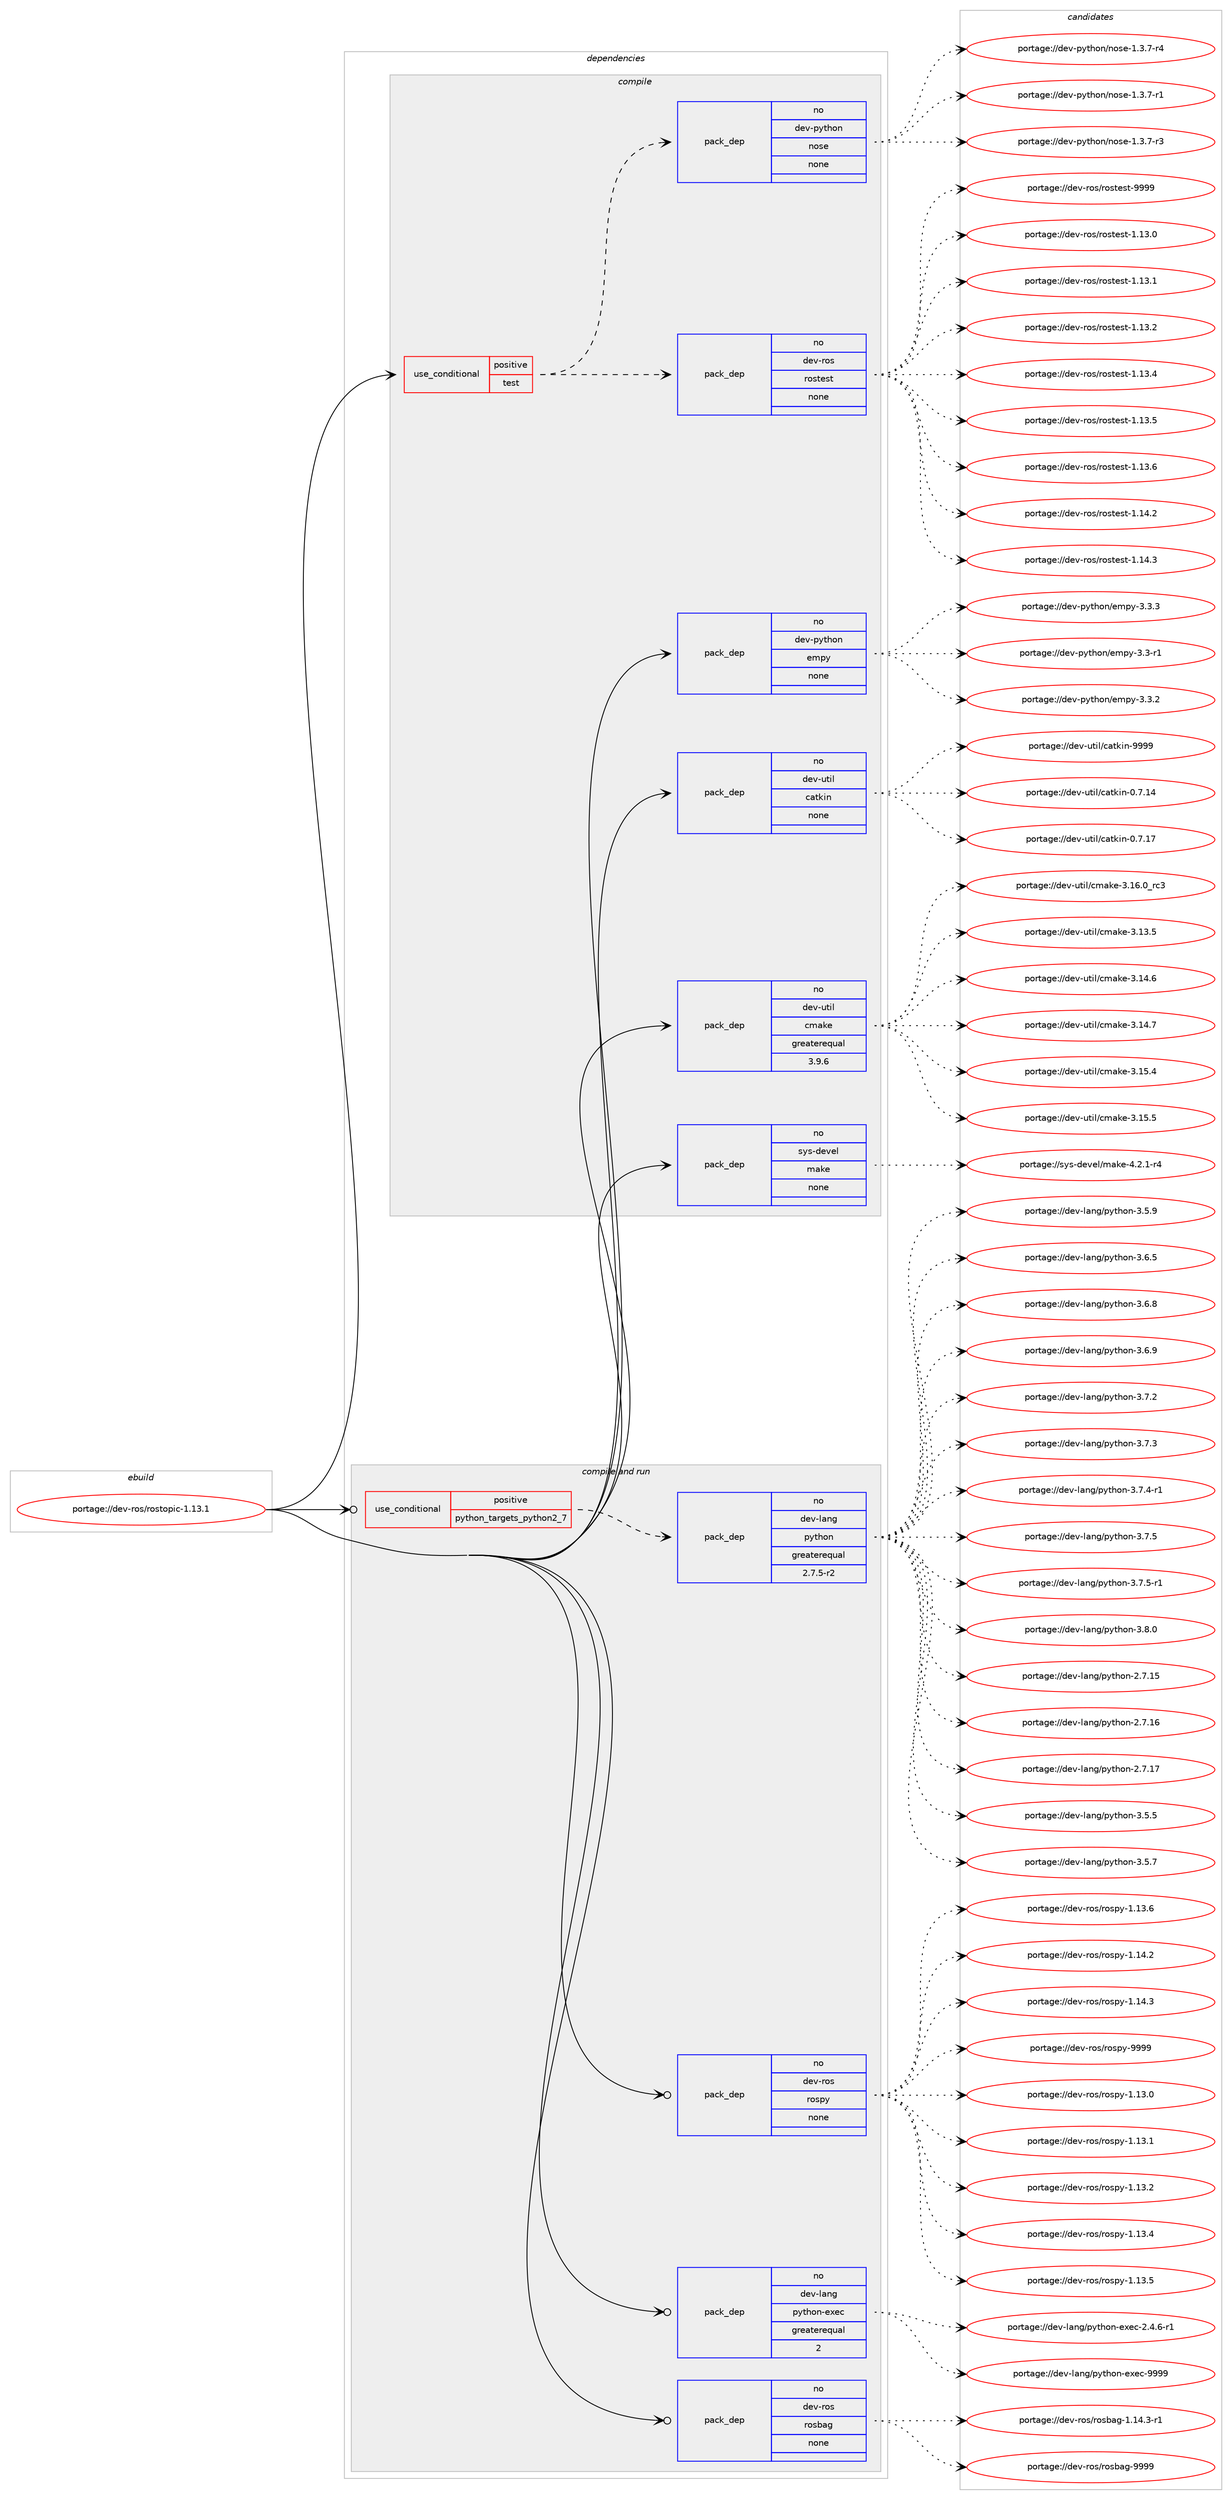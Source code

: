 digraph prolog {

# *************
# Graph options
# *************

newrank=true;
concentrate=true;
compound=true;
graph [rankdir=LR,fontname=Helvetica,fontsize=10,ranksep=1.5];#, ranksep=2.5, nodesep=0.2];
edge  [arrowhead=vee];
node  [fontname=Helvetica,fontsize=10];

# **********
# The ebuild
# **********

subgraph cluster_leftcol {
color=gray;
rank=same;
label=<<i>ebuild</i>>;
id [label="portage://dev-ros/rostopic-1.13.1", color=red, width=4, href="../dev-ros/rostopic-1.13.1.svg"];
}

# ****************
# The dependencies
# ****************

subgraph cluster_midcol {
color=gray;
label=<<i>dependencies</i>>;
subgraph cluster_compile {
fillcolor="#eeeeee";
style=filled;
label=<<i>compile</i>>;
subgraph cond44498 {
dependency199759 [label=<<TABLE BORDER="0" CELLBORDER="1" CELLSPACING="0" CELLPADDING="4"><TR><TD ROWSPAN="3" CELLPADDING="10">use_conditional</TD></TR><TR><TD>positive</TD></TR><TR><TD>test</TD></TR></TABLE>>, shape=none, color=red];
subgraph pack151833 {
dependency199760 [label=<<TABLE BORDER="0" CELLBORDER="1" CELLSPACING="0" CELLPADDING="4" WIDTH="220"><TR><TD ROWSPAN="6" CELLPADDING="30">pack_dep</TD></TR><TR><TD WIDTH="110">no</TD></TR><TR><TD>dev-ros</TD></TR><TR><TD>rostest</TD></TR><TR><TD>none</TD></TR><TR><TD></TD></TR></TABLE>>, shape=none, color=blue];
}
dependency199759:e -> dependency199760:w [weight=20,style="dashed",arrowhead="vee"];
subgraph pack151834 {
dependency199761 [label=<<TABLE BORDER="0" CELLBORDER="1" CELLSPACING="0" CELLPADDING="4" WIDTH="220"><TR><TD ROWSPAN="6" CELLPADDING="30">pack_dep</TD></TR><TR><TD WIDTH="110">no</TD></TR><TR><TD>dev-python</TD></TR><TR><TD>nose</TD></TR><TR><TD>none</TD></TR><TR><TD></TD></TR></TABLE>>, shape=none, color=blue];
}
dependency199759:e -> dependency199761:w [weight=20,style="dashed",arrowhead="vee"];
}
id:e -> dependency199759:w [weight=20,style="solid",arrowhead="vee"];
subgraph pack151835 {
dependency199762 [label=<<TABLE BORDER="0" CELLBORDER="1" CELLSPACING="0" CELLPADDING="4" WIDTH="220"><TR><TD ROWSPAN="6" CELLPADDING="30">pack_dep</TD></TR><TR><TD WIDTH="110">no</TD></TR><TR><TD>dev-python</TD></TR><TR><TD>empy</TD></TR><TR><TD>none</TD></TR><TR><TD></TD></TR></TABLE>>, shape=none, color=blue];
}
id:e -> dependency199762:w [weight=20,style="solid",arrowhead="vee"];
subgraph pack151836 {
dependency199763 [label=<<TABLE BORDER="0" CELLBORDER="1" CELLSPACING="0" CELLPADDING="4" WIDTH="220"><TR><TD ROWSPAN="6" CELLPADDING="30">pack_dep</TD></TR><TR><TD WIDTH="110">no</TD></TR><TR><TD>dev-util</TD></TR><TR><TD>catkin</TD></TR><TR><TD>none</TD></TR><TR><TD></TD></TR></TABLE>>, shape=none, color=blue];
}
id:e -> dependency199763:w [weight=20,style="solid",arrowhead="vee"];
subgraph pack151837 {
dependency199764 [label=<<TABLE BORDER="0" CELLBORDER="1" CELLSPACING="0" CELLPADDING="4" WIDTH="220"><TR><TD ROWSPAN="6" CELLPADDING="30">pack_dep</TD></TR><TR><TD WIDTH="110">no</TD></TR><TR><TD>dev-util</TD></TR><TR><TD>cmake</TD></TR><TR><TD>greaterequal</TD></TR><TR><TD>3.9.6</TD></TR></TABLE>>, shape=none, color=blue];
}
id:e -> dependency199764:w [weight=20,style="solid",arrowhead="vee"];
subgraph pack151838 {
dependency199765 [label=<<TABLE BORDER="0" CELLBORDER="1" CELLSPACING="0" CELLPADDING="4" WIDTH="220"><TR><TD ROWSPAN="6" CELLPADDING="30">pack_dep</TD></TR><TR><TD WIDTH="110">no</TD></TR><TR><TD>sys-devel</TD></TR><TR><TD>make</TD></TR><TR><TD>none</TD></TR><TR><TD></TD></TR></TABLE>>, shape=none, color=blue];
}
id:e -> dependency199765:w [weight=20,style="solid",arrowhead="vee"];
}
subgraph cluster_compileandrun {
fillcolor="#eeeeee";
style=filled;
label=<<i>compile and run</i>>;
subgraph cond44499 {
dependency199766 [label=<<TABLE BORDER="0" CELLBORDER="1" CELLSPACING="0" CELLPADDING="4"><TR><TD ROWSPAN="3" CELLPADDING="10">use_conditional</TD></TR><TR><TD>positive</TD></TR><TR><TD>python_targets_python2_7</TD></TR></TABLE>>, shape=none, color=red];
subgraph pack151839 {
dependency199767 [label=<<TABLE BORDER="0" CELLBORDER="1" CELLSPACING="0" CELLPADDING="4" WIDTH="220"><TR><TD ROWSPAN="6" CELLPADDING="30">pack_dep</TD></TR><TR><TD WIDTH="110">no</TD></TR><TR><TD>dev-lang</TD></TR><TR><TD>python</TD></TR><TR><TD>greaterequal</TD></TR><TR><TD>2.7.5-r2</TD></TR></TABLE>>, shape=none, color=blue];
}
dependency199766:e -> dependency199767:w [weight=20,style="dashed",arrowhead="vee"];
}
id:e -> dependency199766:w [weight=20,style="solid",arrowhead="odotvee"];
subgraph pack151840 {
dependency199768 [label=<<TABLE BORDER="0" CELLBORDER="1" CELLSPACING="0" CELLPADDING="4" WIDTH="220"><TR><TD ROWSPAN="6" CELLPADDING="30">pack_dep</TD></TR><TR><TD WIDTH="110">no</TD></TR><TR><TD>dev-lang</TD></TR><TR><TD>python-exec</TD></TR><TR><TD>greaterequal</TD></TR><TR><TD>2</TD></TR></TABLE>>, shape=none, color=blue];
}
id:e -> dependency199768:w [weight=20,style="solid",arrowhead="odotvee"];
subgraph pack151841 {
dependency199769 [label=<<TABLE BORDER="0" CELLBORDER="1" CELLSPACING="0" CELLPADDING="4" WIDTH="220"><TR><TD ROWSPAN="6" CELLPADDING="30">pack_dep</TD></TR><TR><TD WIDTH="110">no</TD></TR><TR><TD>dev-ros</TD></TR><TR><TD>rosbag</TD></TR><TR><TD>none</TD></TR><TR><TD></TD></TR></TABLE>>, shape=none, color=blue];
}
id:e -> dependency199769:w [weight=20,style="solid",arrowhead="odotvee"];
subgraph pack151842 {
dependency199770 [label=<<TABLE BORDER="0" CELLBORDER="1" CELLSPACING="0" CELLPADDING="4" WIDTH="220"><TR><TD ROWSPAN="6" CELLPADDING="30">pack_dep</TD></TR><TR><TD WIDTH="110">no</TD></TR><TR><TD>dev-ros</TD></TR><TR><TD>rospy</TD></TR><TR><TD>none</TD></TR><TR><TD></TD></TR></TABLE>>, shape=none, color=blue];
}
id:e -> dependency199770:w [weight=20,style="solid",arrowhead="odotvee"];
}
subgraph cluster_run {
fillcolor="#eeeeee";
style=filled;
label=<<i>run</i>>;
}
}

# **************
# The candidates
# **************

subgraph cluster_choices {
rank=same;
color=gray;
label=<<i>candidates</i>>;

subgraph choice151833 {
color=black;
nodesep=1;
choiceportage100101118451141111154711411111511610111511645494649514648 [label="portage://dev-ros/rostest-1.13.0", color=red, width=4,href="../dev-ros/rostest-1.13.0.svg"];
choiceportage100101118451141111154711411111511610111511645494649514649 [label="portage://dev-ros/rostest-1.13.1", color=red, width=4,href="../dev-ros/rostest-1.13.1.svg"];
choiceportage100101118451141111154711411111511610111511645494649514650 [label="portage://dev-ros/rostest-1.13.2", color=red, width=4,href="../dev-ros/rostest-1.13.2.svg"];
choiceportage100101118451141111154711411111511610111511645494649514652 [label="portage://dev-ros/rostest-1.13.4", color=red, width=4,href="../dev-ros/rostest-1.13.4.svg"];
choiceportage100101118451141111154711411111511610111511645494649514653 [label="portage://dev-ros/rostest-1.13.5", color=red, width=4,href="../dev-ros/rostest-1.13.5.svg"];
choiceportage100101118451141111154711411111511610111511645494649514654 [label="portage://dev-ros/rostest-1.13.6", color=red, width=4,href="../dev-ros/rostest-1.13.6.svg"];
choiceportage100101118451141111154711411111511610111511645494649524650 [label="portage://dev-ros/rostest-1.14.2", color=red, width=4,href="../dev-ros/rostest-1.14.2.svg"];
choiceportage100101118451141111154711411111511610111511645494649524651 [label="portage://dev-ros/rostest-1.14.3", color=red, width=4,href="../dev-ros/rostest-1.14.3.svg"];
choiceportage10010111845114111115471141111151161011151164557575757 [label="portage://dev-ros/rostest-9999", color=red, width=4,href="../dev-ros/rostest-9999.svg"];
dependency199760:e -> choiceportage100101118451141111154711411111511610111511645494649514648:w [style=dotted,weight="100"];
dependency199760:e -> choiceportage100101118451141111154711411111511610111511645494649514649:w [style=dotted,weight="100"];
dependency199760:e -> choiceportage100101118451141111154711411111511610111511645494649514650:w [style=dotted,weight="100"];
dependency199760:e -> choiceportage100101118451141111154711411111511610111511645494649514652:w [style=dotted,weight="100"];
dependency199760:e -> choiceportage100101118451141111154711411111511610111511645494649514653:w [style=dotted,weight="100"];
dependency199760:e -> choiceportage100101118451141111154711411111511610111511645494649514654:w [style=dotted,weight="100"];
dependency199760:e -> choiceportage100101118451141111154711411111511610111511645494649524650:w [style=dotted,weight="100"];
dependency199760:e -> choiceportage100101118451141111154711411111511610111511645494649524651:w [style=dotted,weight="100"];
dependency199760:e -> choiceportage10010111845114111115471141111151161011151164557575757:w [style=dotted,weight="100"];
}
subgraph choice151834 {
color=black;
nodesep=1;
choiceportage10010111845112121116104111110471101111151014549465146554511449 [label="portage://dev-python/nose-1.3.7-r1", color=red, width=4,href="../dev-python/nose-1.3.7-r1.svg"];
choiceportage10010111845112121116104111110471101111151014549465146554511451 [label="portage://dev-python/nose-1.3.7-r3", color=red, width=4,href="../dev-python/nose-1.3.7-r3.svg"];
choiceportage10010111845112121116104111110471101111151014549465146554511452 [label="portage://dev-python/nose-1.3.7-r4", color=red, width=4,href="../dev-python/nose-1.3.7-r4.svg"];
dependency199761:e -> choiceportage10010111845112121116104111110471101111151014549465146554511449:w [style=dotted,weight="100"];
dependency199761:e -> choiceportage10010111845112121116104111110471101111151014549465146554511451:w [style=dotted,weight="100"];
dependency199761:e -> choiceportage10010111845112121116104111110471101111151014549465146554511452:w [style=dotted,weight="100"];
}
subgraph choice151835 {
color=black;
nodesep=1;
choiceportage1001011184511212111610411111047101109112121455146514511449 [label="portage://dev-python/empy-3.3-r1", color=red, width=4,href="../dev-python/empy-3.3-r1.svg"];
choiceportage1001011184511212111610411111047101109112121455146514650 [label="portage://dev-python/empy-3.3.2", color=red, width=4,href="../dev-python/empy-3.3.2.svg"];
choiceportage1001011184511212111610411111047101109112121455146514651 [label="portage://dev-python/empy-3.3.3", color=red, width=4,href="../dev-python/empy-3.3.3.svg"];
dependency199762:e -> choiceportage1001011184511212111610411111047101109112121455146514511449:w [style=dotted,weight="100"];
dependency199762:e -> choiceportage1001011184511212111610411111047101109112121455146514650:w [style=dotted,weight="100"];
dependency199762:e -> choiceportage1001011184511212111610411111047101109112121455146514651:w [style=dotted,weight="100"];
}
subgraph choice151836 {
color=black;
nodesep=1;
choiceportage1001011184511711610510847999711610710511045484655464952 [label="portage://dev-util/catkin-0.7.14", color=red, width=4,href="../dev-util/catkin-0.7.14.svg"];
choiceportage1001011184511711610510847999711610710511045484655464955 [label="portage://dev-util/catkin-0.7.17", color=red, width=4,href="../dev-util/catkin-0.7.17.svg"];
choiceportage100101118451171161051084799971161071051104557575757 [label="portage://dev-util/catkin-9999", color=red, width=4,href="../dev-util/catkin-9999.svg"];
dependency199763:e -> choiceportage1001011184511711610510847999711610710511045484655464952:w [style=dotted,weight="100"];
dependency199763:e -> choiceportage1001011184511711610510847999711610710511045484655464955:w [style=dotted,weight="100"];
dependency199763:e -> choiceportage100101118451171161051084799971161071051104557575757:w [style=dotted,weight="100"];
}
subgraph choice151837 {
color=black;
nodesep=1;
choiceportage1001011184511711610510847991099710710145514649514653 [label="portage://dev-util/cmake-3.13.5", color=red, width=4,href="../dev-util/cmake-3.13.5.svg"];
choiceportage1001011184511711610510847991099710710145514649524654 [label="portage://dev-util/cmake-3.14.6", color=red, width=4,href="../dev-util/cmake-3.14.6.svg"];
choiceportage1001011184511711610510847991099710710145514649524655 [label="portage://dev-util/cmake-3.14.7", color=red, width=4,href="../dev-util/cmake-3.14.7.svg"];
choiceportage1001011184511711610510847991099710710145514649534652 [label="portage://dev-util/cmake-3.15.4", color=red, width=4,href="../dev-util/cmake-3.15.4.svg"];
choiceportage1001011184511711610510847991099710710145514649534653 [label="portage://dev-util/cmake-3.15.5", color=red, width=4,href="../dev-util/cmake-3.15.5.svg"];
choiceportage1001011184511711610510847991099710710145514649544648951149951 [label="portage://dev-util/cmake-3.16.0_rc3", color=red, width=4,href="../dev-util/cmake-3.16.0_rc3.svg"];
dependency199764:e -> choiceportage1001011184511711610510847991099710710145514649514653:w [style=dotted,weight="100"];
dependency199764:e -> choiceportage1001011184511711610510847991099710710145514649524654:w [style=dotted,weight="100"];
dependency199764:e -> choiceportage1001011184511711610510847991099710710145514649524655:w [style=dotted,weight="100"];
dependency199764:e -> choiceportage1001011184511711610510847991099710710145514649534652:w [style=dotted,weight="100"];
dependency199764:e -> choiceportage1001011184511711610510847991099710710145514649534653:w [style=dotted,weight="100"];
dependency199764:e -> choiceportage1001011184511711610510847991099710710145514649544648951149951:w [style=dotted,weight="100"];
}
subgraph choice151838 {
color=black;
nodesep=1;
choiceportage1151211154510010111810110847109971071014552465046494511452 [label="portage://sys-devel/make-4.2.1-r4", color=red, width=4,href="../sys-devel/make-4.2.1-r4.svg"];
dependency199765:e -> choiceportage1151211154510010111810110847109971071014552465046494511452:w [style=dotted,weight="100"];
}
subgraph choice151839 {
color=black;
nodesep=1;
choiceportage10010111845108971101034711212111610411111045504655464953 [label="portage://dev-lang/python-2.7.15", color=red, width=4,href="../dev-lang/python-2.7.15.svg"];
choiceportage10010111845108971101034711212111610411111045504655464954 [label="portage://dev-lang/python-2.7.16", color=red, width=4,href="../dev-lang/python-2.7.16.svg"];
choiceportage10010111845108971101034711212111610411111045504655464955 [label="portage://dev-lang/python-2.7.17", color=red, width=4,href="../dev-lang/python-2.7.17.svg"];
choiceportage100101118451089711010347112121116104111110455146534653 [label="portage://dev-lang/python-3.5.5", color=red, width=4,href="../dev-lang/python-3.5.5.svg"];
choiceportage100101118451089711010347112121116104111110455146534655 [label="portage://dev-lang/python-3.5.7", color=red, width=4,href="../dev-lang/python-3.5.7.svg"];
choiceportage100101118451089711010347112121116104111110455146534657 [label="portage://dev-lang/python-3.5.9", color=red, width=4,href="../dev-lang/python-3.5.9.svg"];
choiceportage100101118451089711010347112121116104111110455146544653 [label="portage://dev-lang/python-3.6.5", color=red, width=4,href="../dev-lang/python-3.6.5.svg"];
choiceportage100101118451089711010347112121116104111110455146544656 [label="portage://dev-lang/python-3.6.8", color=red, width=4,href="../dev-lang/python-3.6.8.svg"];
choiceportage100101118451089711010347112121116104111110455146544657 [label="portage://dev-lang/python-3.6.9", color=red, width=4,href="../dev-lang/python-3.6.9.svg"];
choiceportage100101118451089711010347112121116104111110455146554650 [label="portage://dev-lang/python-3.7.2", color=red, width=4,href="../dev-lang/python-3.7.2.svg"];
choiceportage100101118451089711010347112121116104111110455146554651 [label="portage://dev-lang/python-3.7.3", color=red, width=4,href="../dev-lang/python-3.7.3.svg"];
choiceportage1001011184510897110103471121211161041111104551465546524511449 [label="portage://dev-lang/python-3.7.4-r1", color=red, width=4,href="../dev-lang/python-3.7.4-r1.svg"];
choiceportage100101118451089711010347112121116104111110455146554653 [label="portage://dev-lang/python-3.7.5", color=red, width=4,href="../dev-lang/python-3.7.5.svg"];
choiceportage1001011184510897110103471121211161041111104551465546534511449 [label="portage://dev-lang/python-3.7.5-r1", color=red, width=4,href="../dev-lang/python-3.7.5-r1.svg"];
choiceportage100101118451089711010347112121116104111110455146564648 [label="portage://dev-lang/python-3.8.0", color=red, width=4,href="../dev-lang/python-3.8.0.svg"];
dependency199767:e -> choiceportage10010111845108971101034711212111610411111045504655464953:w [style=dotted,weight="100"];
dependency199767:e -> choiceportage10010111845108971101034711212111610411111045504655464954:w [style=dotted,weight="100"];
dependency199767:e -> choiceportage10010111845108971101034711212111610411111045504655464955:w [style=dotted,weight="100"];
dependency199767:e -> choiceportage100101118451089711010347112121116104111110455146534653:w [style=dotted,weight="100"];
dependency199767:e -> choiceportage100101118451089711010347112121116104111110455146534655:w [style=dotted,weight="100"];
dependency199767:e -> choiceportage100101118451089711010347112121116104111110455146534657:w [style=dotted,weight="100"];
dependency199767:e -> choiceportage100101118451089711010347112121116104111110455146544653:w [style=dotted,weight="100"];
dependency199767:e -> choiceportage100101118451089711010347112121116104111110455146544656:w [style=dotted,weight="100"];
dependency199767:e -> choiceportage100101118451089711010347112121116104111110455146544657:w [style=dotted,weight="100"];
dependency199767:e -> choiceportage100101118451089711010347112121116104111110455146554650:w [style=dotted,weight="100"];
dependency199767:e -> choiceportage100101118451089711010347112121116104111110455146554651:w [style=dotted,weight="100"];
dependency199767:e -> choiceportage1001011184510897110103471121211161041111104551465546524511449:w [style=dotted,weight="100"];
dependency199767:e -> choiceportage100101118451089711010347112121116104111110455146554653:w [style=dotted,weight="100"];
dependency199767:e -> choiceportage1001011184510897110103471121211161041111104551465546534511449:w [style=dotted,weight="100"];
dependency199767:e -> choiceportage100101118451089711010347112121116104111110455146564648:w [style=dotted,weight="100"];
}
subgraph choice151840 {
color=black;
nodesep=1;
choiceportage10010111845108971101034711212111610411111045101120101994550465246544511449 [label="portage://dev-lang/python-exec-2.4.6-r1", color=red, width=4,href="../dev-lang/python-exec-2.4.6-r1.svg"];
choiceportage10010111845108971101034711212111610411111045101120101994557575757 [label="portage://dev-lang/python-exec-9999", color=red, width=4,href="../dev-lang/python-exec-9999.svg"];
dependency199768:e -> choiceportage10010111845108971101034711212111610411111045101120101994550465246544511449:w [style=dotted,weight="100"];
dependency199768:e -> choiceportage10010111845108971101034711212111610411111045101120101994557575757:w [style=dotted,weight="100"];
}
subgraph choice151841 {
color=black;
nodesep=1;
choiceportage10010111845114111115471141111159897103454946495246514511449 [label="portage://dev-ros/rosbag-1.14.3-r1", color=red, width=4,href="../dev-ros/rosbag-1.14.3-r1.svg"];
choiceportage100101118451141111154711411111598971034557575757 [label="portage://dev-ros/rosbag-9999", color=red, width=4,href="../dev-ros/rosbag-9999.svg"];
dependency199769:e -> choiceportage10010111845114111115471141111159897103454946495246514511449:w [style=dotted,weight="100"];
dependency199769:e -> choiceportage100101118451141111154711411111598971034557575757:w [style=dotted,weight="100"];
}
subgraph choice151842 {
color=black;
nodesep=1;
choiceportage100101118451141111154711411111511212145494649514648 [label="portage://dev-ros/rospy-1.13.0", color=red, width=4,href="../dev-ros/rospy-1.13.0.svg"];
choiceportage100101118451141111154711411111511212145494649514649 [label="portage://dev-ros/rospy-1.13.1", color=red, width=4,href="../dev-ros/rospy-1.13.1.svg"];
choiceportage100101118451141111154711411111511212145494649514650 [label="portage://dev-ros/rospy-1.13.2", color=red, width=4,href="../dev-ros/rospy-1.13.2.svg"];
choiceportage100101118451141111154711411111511212145494649514652 [label="portage://dev-ros/rospy-1.13.4", color=red, width=4,href="../dev-ros/rospy-1.13.4.svg"];
choiceportage100101118451141111154711411111511212145494649514653 [label="portage://dev-ros/rospy-1.13.5", color=red, width=4,href="../dev-ros/rospy-1.13.5.svg"];
choiceportage100101118451141111154711411111511212145494649514654 [label="portage://dev-ros/rospy-1.13.6", color=red, width=4,href="../dev-ros/rospy-1.13.6.svg"];
choiceportage100101118451141111154711411111511212145494649524650 [label="portage://dev-ros/rospy-1.14.2", color=red, width=4,href="../dev-ros/rospy-1.14.2.svg"];
choiceportage100101118451141111154711411111511212145494649524651 [label="portage://dev-ros/rospy-1.14.3", color=red, width=4,href="../dev-ros/rospy-1.14.3.svg"];
choiceportage10010111845114111115471141111151121214557575757 [label="portage://dev-ros/rospy-9999", color=red, width=4,href="../dev-ros/rospy-9999.svg"];
dependency199770:e -> choiceportage100101118451141111154711411111511212145494649514648:w [style=dotted,weight="100"];
dependency199770:e -> choiceportage100101118451141111154711411111511212145494649514649:w [style=dotted,weight="100"];
dependency199770:e -> choiceportage100101118451141111154711411111511212145494649514650:w [style=dotted,weight="100"];
dependency199770:e -> choiceportage100101118451141111154711411111511212145494649514652:w [style=dotted,weight="100"];
dependency199770:e -> choiceportage100101118451141111154711411111511212145494649514653:w [style=dotted,weight="100"];
dependency199770:e -> choiceportage100101118451141111154711411111511212145494649514654:w [style=dotted,weight="100"];
dependency199770:e -> choiceportage100101118451141111154711411111511212145494649524650:w [style=dotted,weight="100"];
dependency199770:e -> choiceportage100101118451141111154711411111511212145494649524651:w [style=dotted,weight="100"];
dependency199770:e -> choiceportage10010111845114111115471141111151121214557575757:w [style=dotted,weight="100"];
}
}

}
